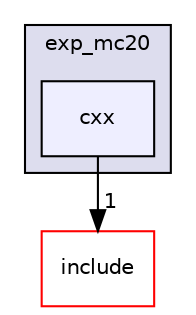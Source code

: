 digraph "cxx" {
  compound=true
  node [ fontsize="10", fontname="Helvetica"];
  edge [ labelfontsize="10", labelfontname="Helvetica"];
  subgraph clusterdir_a72439966e73a591dfb2ca5fd176d92a {
    graph [ bgcolor="#ddddee", pencolor="black", label="exp_mc20" fontname="Helvetica", fontsize="10", URL="dir_a72439966e73a591dfb2ca5fd176d92a.html"]
  dir_29290e1b0bb875f744e926c0403e8117 [shape=box, label="cxx", style="filled", fillcolor="#eeeeff", pencolor="black", URL="dir_29290e1b0bb875f744e926c0403e8117.html"];
  }
  dir_6b015ad4dd8dc2d6d73e7e972420301e [shape=box label="include" fillcolor="white" style="filled" color="red" URL="dir_6b015ad4dd8dc2d6d73e7e972420301e.html"];
  dir_29290e1b0bb875f744e926c0403e8117->dir_6b015ad4dd8dc2d6d73e7e972420301e [headlabel="1", labeldistance=1.5 headhref="dir_000106_000112.html"];
}
